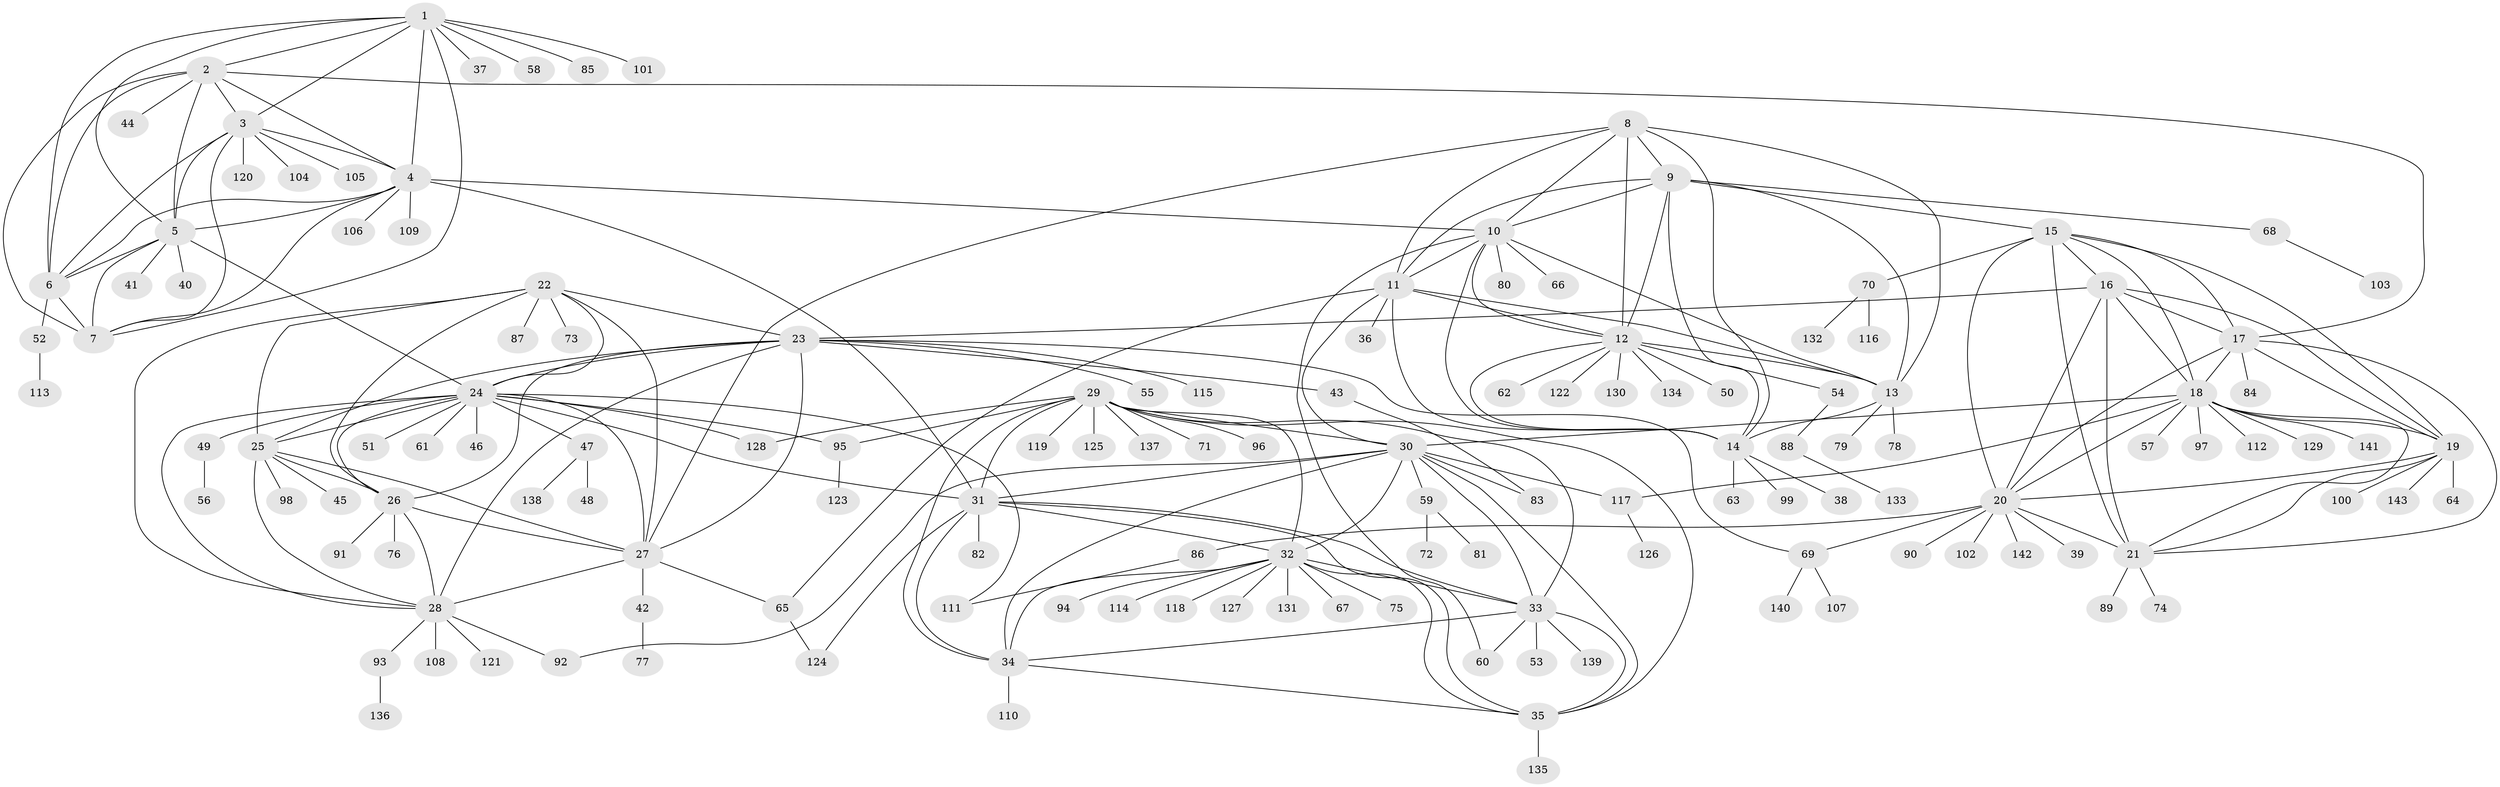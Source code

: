 // Generated by graph-tools (version 1.1) at 2025/26/03/09/25 03:26:45]
// undirected, 143 vertices, 233 edges
graph export_dot {
graph [start="1"]
  node [color=gray90,style=filled];
  1;
  2;
  3;
  4;
  5;
  6;
  7;
  8;
  9;
  10;
  11;
  12;
  13;
  14;
  15;
  16;
  17;
  18;
  19;
  20;
  21;
  22;
  23;
  24;
  25;
  26;
  27;
  28;
  29;
  30;
  31;
  32;
  33;
  34;
  35;
  36;
  37;
  38;
  39;
  40;
  41;
  42;
  43;
  44;
  45;
  46;
  47;
  48;
  49;
  50;
  51;
  52;
  53;
  54;
  55;
  56;
  57;
  58;
  59;
  60;
  61;
  62;
  63;
  64;
  65;
  66;
  67;
  68;
  69;
  70;
  71;
  72;
  73;
  74;
  75;
  76;
  77;
  78;
  79;
  80;
  81;
  82;
  83;
  84;
  85;
  86;
  87;
  88;
  89;
  90;
  91;
  92;
  93;
  94;
  95;
  96;
  97;
  98;
  99;
  100;
  101;
  102;
  103;
  104;
  105;
  106;
  107;
  108;
  109;
  110;
  111;
  112;
  113;
  114;
  115;
  116;
  117;
  118;
  119;
  120;
  121;
  122;
  123;
  124;
  125;
  126;
  127;
  128;
  129;
  130;
  131;
  132;
  133;
  134;
  135;
  136;
  137;
  138;
  139;
  140;
  141;
  142;
  143;
  1 -- 2;
  1 -- 3;
  1 -- 4;
  1 -- 5;
  1 -- 6;
  1 -- 7;
  1 -- 37;
  1 -- 58;
  1 -- 85;
  1 -- 101;
  2 -- 3;
  2 -- 4;
  2 -- 5;
  2 -- 6;
  2 -- 7;
  2 -- 17;
  2 -- 44;
  3 -- 4;
  3 -- 5;
  3 -- 6;
  3 -- 7;
  3 -- 104;
  3 -- 105;
  3 -- 120;
  4 -- 5;
  4 -- 6;
  4 -- 7;
  4 -- 10;
  4 -- 31;
  4 -- 106;
  4 -- 109;
  5 -- 6;
  5 -- 7;
  5 -- 24;
  5 -- 40;
  5 -- 41;
  6 -- 7;
  6 -- 52;
  8 -- 9;
  8 -- 10;
  8 -- 11;
  8 -- 12;
  8 -- 13;
  8 -- 14;
  8 -- 27;
  9 -- 10;
  9 -- 11;
  9 -- 12;
  9 -- 13;
  9 -- 14;
  9 -- 15;
  9 -- 68;
  10 -- 11;
  10 -- 12;
  10 -- 13;
  10 -- 14;
  10 -- 60;
  10 -- 66;
  10 -- 80;
  11 -- 12;
  11 -- 13;
  11 -- 14;
  11 -- 30;
  11 -- 36;
  11 -- 65;
  12 -- 13;
  12 -- 14;
  12 -- 50;
  12 -- 54;
  12 -- 62;
  12 -- 122;
  12 -- 130;
  12 -- 134;
  13 -- 14;
  13 -- 78;
  13 -- 79;
  14 -- 38;
  14 -- 63;
  14 -- 99;
  15 -- 16;
  15 -- 17;
  15 -- 18;
  15 -- 19;
  15 -- 20;
  15 -- 21;
  15 -- 70;
  16 -- 17;
  16 -- 18;
  16 -- 19;
  16 -- 20;
  16 -- 21;
  16 -- 23;
  17 -- 18;
  17 -- 19;
  17 -- 20;
  17 -- 21;
  17 -- 84;
  18 -- 19;
  18 -- 20;
  18 -- 21;
  18 -- 30;
  18 -- 57;
  18 -- 97;
  18 -- 112;
  18 -- 117;
  18 -- 129;
  18 -- 141;
  19 -- 20;
  19 -- 21;
  19 -- 64;
  19 -- 100;
  19 -- 143;
  20 -- 21;
  20 -- 39;
  20 -- 69;
  20 -- 86;
  20 -- 90;
  20 -- 102;
  20 -- 142;
  21 -- 74;
  21 -- 89;
  22 -- 23;
  22 -- 24;
  22 -- 25;
  22 -- 26;
  22 -- 27;
  22 -- 28;
  22 -- 73;
  22 -- 87;
  23 -- 24;
  23 -- 25;
  23 -- 26;
  23 -- 27;
  23 -- 28;
  23 -- 43;
  23 -- 55;
  23 -- 69;
  23 -- 115;
  24 -- 25;
  24 -- 26;
  24 -- 27;
  24 -- 28;
  24 -- 31;
  24 -- 46;
  24 -- 47;
  24 -- 49;
  24 -- 51;
  24 -- 61;
  24 -- 95;
  24 -- 111;
  24 -- 128;
  25 -- 26;
  25 -- 27;
  25 -- 28;
  25 -- 45;
  25 -- 98;
  26 -- 27;
  26 -- 28;
  26 -- 76;
  26 -- 91;
  27 -- 28;
  27 -- 42;
  27 -- 65;
  28 -- 92;
  28 -- 93;
  28 -- 108;
  28 -- 121;
  29 -- 30;
  29 -- 31;
  29 -- 32;
  29 -- 33;
  29 -- 34;
  29 -- 35;
  29 -- 71;
  29 -- 95;
  29 -- 96;
  29 -- 119;
  29 -- 125;
  29 -- 128;
  29 -- 137;
  30 -- 31;
  30 -- 32;
  30 -- 33;
  30 -- 34;
  30 -- 35;
  30 -- 59;
  30 -- 83;
  30 -- 92;
  30 -- 117;
  31 -- 32;
  31 -- 33;
  31 -- 34;
  31 -- 35;
  31 -- 82;
  31 -- 124;
  32 -- 33;
  32 -- 34;
  32 -- 35;
  32 -- 67;
  32 -- 75;
  32 -- 94;
  32 -- 114;
  32 -- 118;
  32 -- 127;
  32 -- 131;
  33 -- 34;
  33 -- 35;
  33 -- 53;
  33 -- 60;
  33 -- 139;
  34 -- 35;
  34 -- 110;
  35 -- 135;
  42 -- 77;
  43 -- 83;
  47 -- 48;
  47 -- 138;
  49 -- 56;
  52 -- 113;
  54 -- 88;
  59 -- 72;
  59 -- 81;
  65 -- 124;
  68 -- 103;
  69 -- 107;
  69 -- 140;
  70 -- 116;
  70 -- 132;
  86 -- 111;
  88 -- 133;
  93 -- 136;
  95 -- 123;
  117 -- 126;
}
